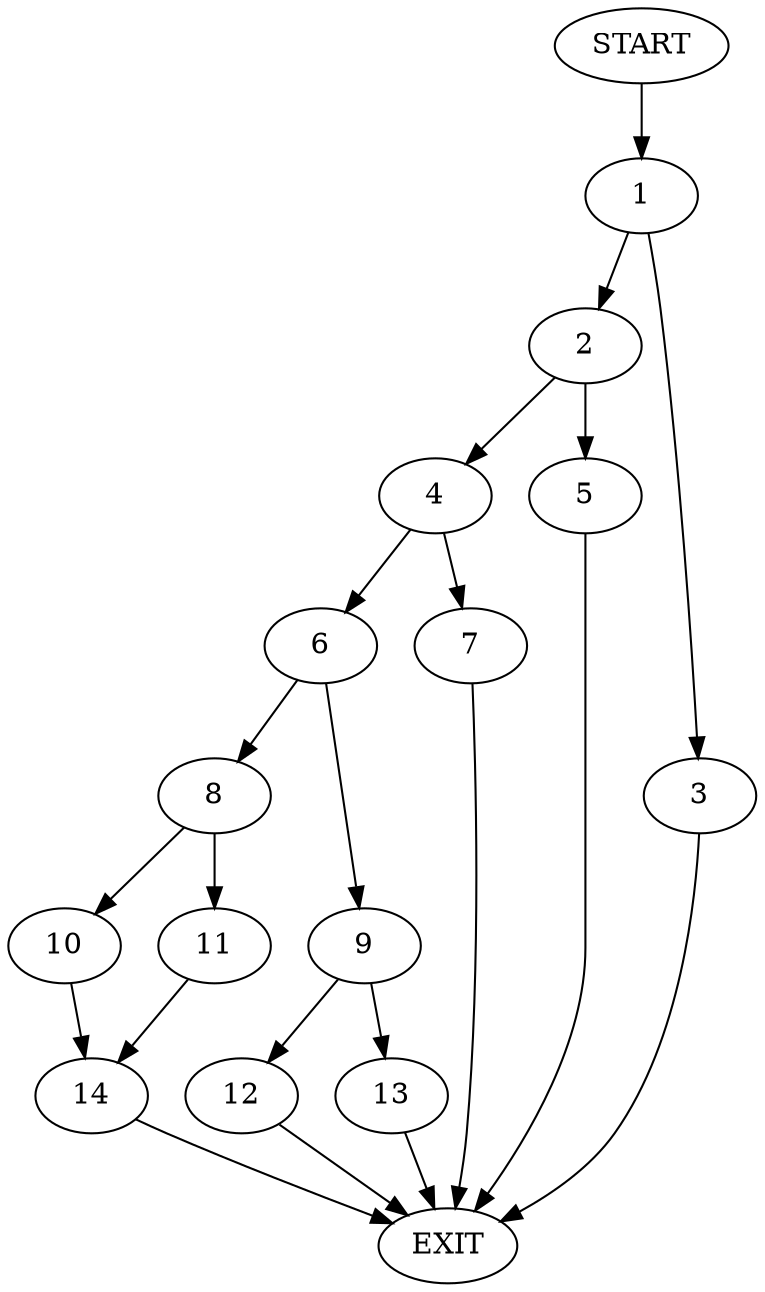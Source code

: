 digraph {
0 [label="START"]
15 [label="EXIT"]
0 -> 1
1 -> 2
1 -> 3
3 -> 15
2 -> 4
2 -> 5
4 -> 6
4 -> 7
5 -> 15
6 -> 8
6 -> 9
7 -> 15
8 -> 10
8 -> 11
9 -> 12
9 -> 13
10 -> 14
11 -> 14
14 -> 15
13 -> 15
12 -> 15
}
